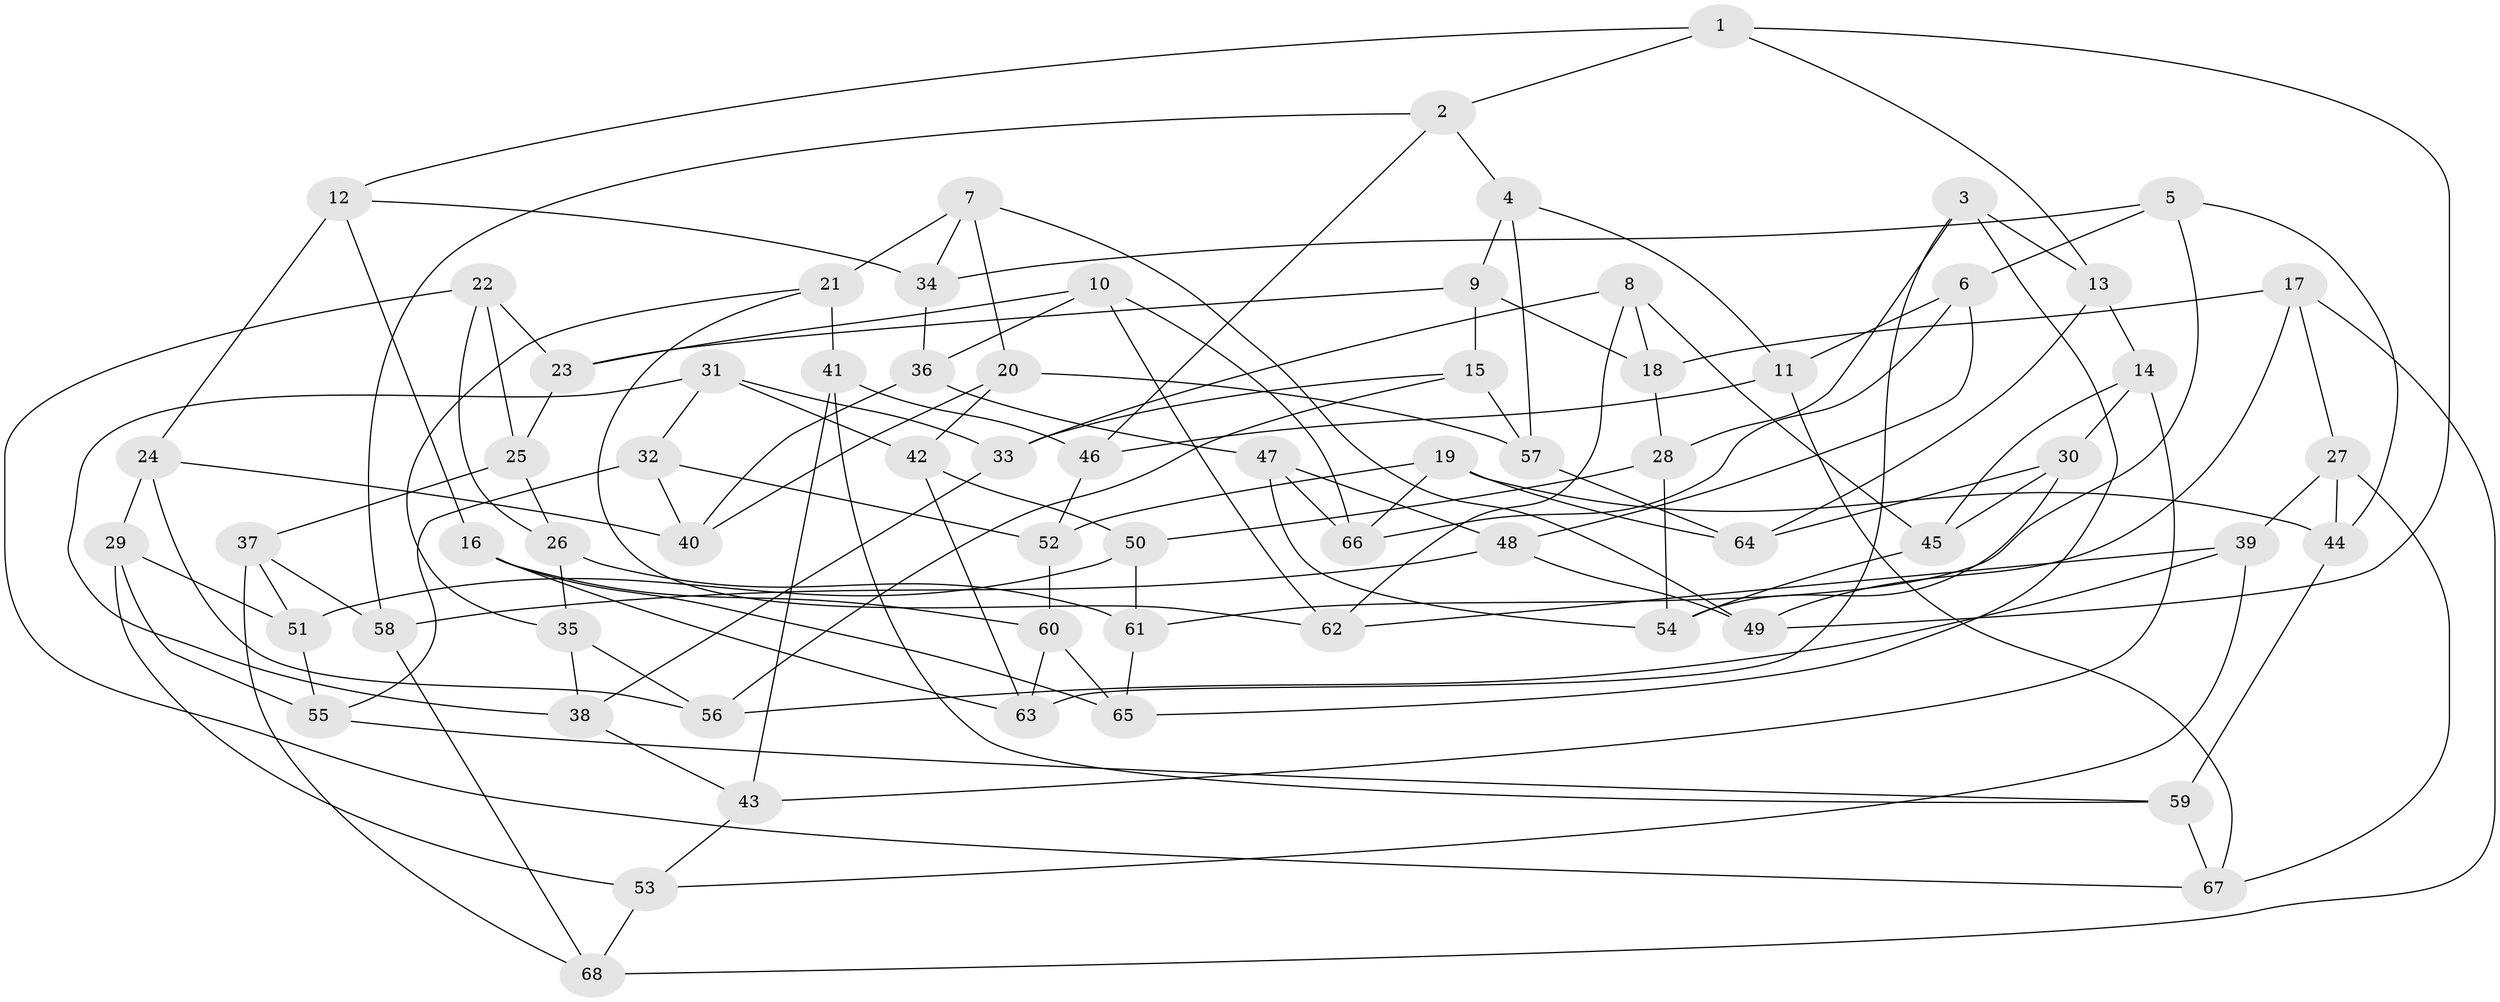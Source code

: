// coarse degree distribution, {6: 0.525, 4: 0.275, 5: 0.15, 3: 0.05}
// Generated by graph-tools (version 1.1) at 2025/24/03/03/25 07:24:27]
// undirected, 68 vertices, 136 edges
graph export_dot {
graph [start="1"]
  node [color=gray90,style=filled];
  1;
  2;
  3;
  4;
  5;
  6;
  7;
  8;
  9;
  10;
  11;
  12;
  13;
  14;
  15;
  16;
  17;
  18;
  19;
  20;
  21;
  22;
  23;
  24;
  25;
  26;
  27;
  28;
  29;
  30;
  31;
  32;
  33;
  34;
  35;
  36;
  37;
  38;
  39;
  40;
  41;
  42;
  43;
  44;
  45;
  46;
  47;
  48;
  49;
  50;
  51;
  52;
  53;
  54;
  55;
  56;
  57;
  58;
  59;
  60;
  61;
  62;
  63;
  64;
  65;
  66;
  67;
  68;
  1 -- 13;
  1 -- 49;
  1 -- 12;
  1 -- 2;
  2 -- 58;
  2 -- 46;
  2 -- 4;
  3 -- 13;
  3 -- 28;
  3 -- 63;
  3 -- 65;
  4 -- 57;
  4 -- 11;
  4 -- 9;
  5 -- 34;
  5 -- 6;
  5 -- 61;
  5 -- 44;
  6 -- 11;
  6 -- 48;
  6 -- 66;
  7 -- 49;
  7 -- 20;
  7 -- 21;
  7 -- 34;
  8 -- 33;
  8 -- 18;
  8 -- 45;
  8 -- 62;
  9 -- 15;
  9 -- 23;
  9 -- 18;
  10 -- 36;
  10 -- 66;
  10 -- 62;
  10 -- 23;
  11 -- 67;
  11 -- 46;
  12 -- 16;
  12 -- 34;
  12 -- 24;
  13 -- 14;
  13 -- 64;
  14 -- 30;
  14 -- 43;
  14 -- 45;
  15 -- 56;
  15 -- 33;
  15 -- 57;
  16 -- 65;
  16 -- 63;
  16 -- 60;
  17 -- 49;
  17 -- 27;
  17 -- 18;
  17 -- 68;
  18 -- 28;
  19 -- 44;
  19 -- 52;
  19 -- 64;
  19 -- 66;
  20 -- 42;
  20 -- 40;
  20 -- 57;
  21 -- 35;
  21 -- 62;
  21 -- 41;
  22 -- 67;
  22 -- 26;
  22 -- 25;
  22 -- 23;
  23 -- 25;
  24 -- 56;
  24 -- 40;
  24 -- 29;
  25 -- 37;
  25 -- 26;
  26 -- 35;
  26 -- 61;
  27 -- 67;
  27 -- 39;
  27 -- 44;
  28 -- 54;
  28 -- 50;
  29 -- 55;
  29 -- 53;
  29 -- 51;
  30 -- 45;
  30 -- 64;
  30 -- 54;
  31 -- 42;
  31 -- 33;
  31 -- 38;
  31 -- 32;
  32 -- 40;
  32 -- 55;
  32 -- 52;
  33 -- 38;
  34 -- 36;
  35 -- 38;
  35 -- 56;
  36 -- 47;
  36 -- 40;
  37 -- 58;
  37 -- 68;
  37 -- 51;
  38 -- 43;
  39 -- 62;
  39 -- 53;
  39 -- 56;
  41 -- 43;
  41 -- 46;
  41 -- 59;
  42 -- 63;
  42 -- 50;
  43 -- 53;
  44 -- 59;
  45 -- 54;
  46 -- 52;
  47 -- 54;
  47 -- 48;
  47 -- 66;
  48 -- 49;
  48 -- 58;
  50 -- 51;
  50 -- 61;
  51 -- 55;
  52 -- 60;
  53 -- 68;
  55 -- 59;
  57 -- 64;
  58 -- 68;
  59 -- 67;
  60 -- 65;
  60 -- 63;
  61 -- 65;
}
